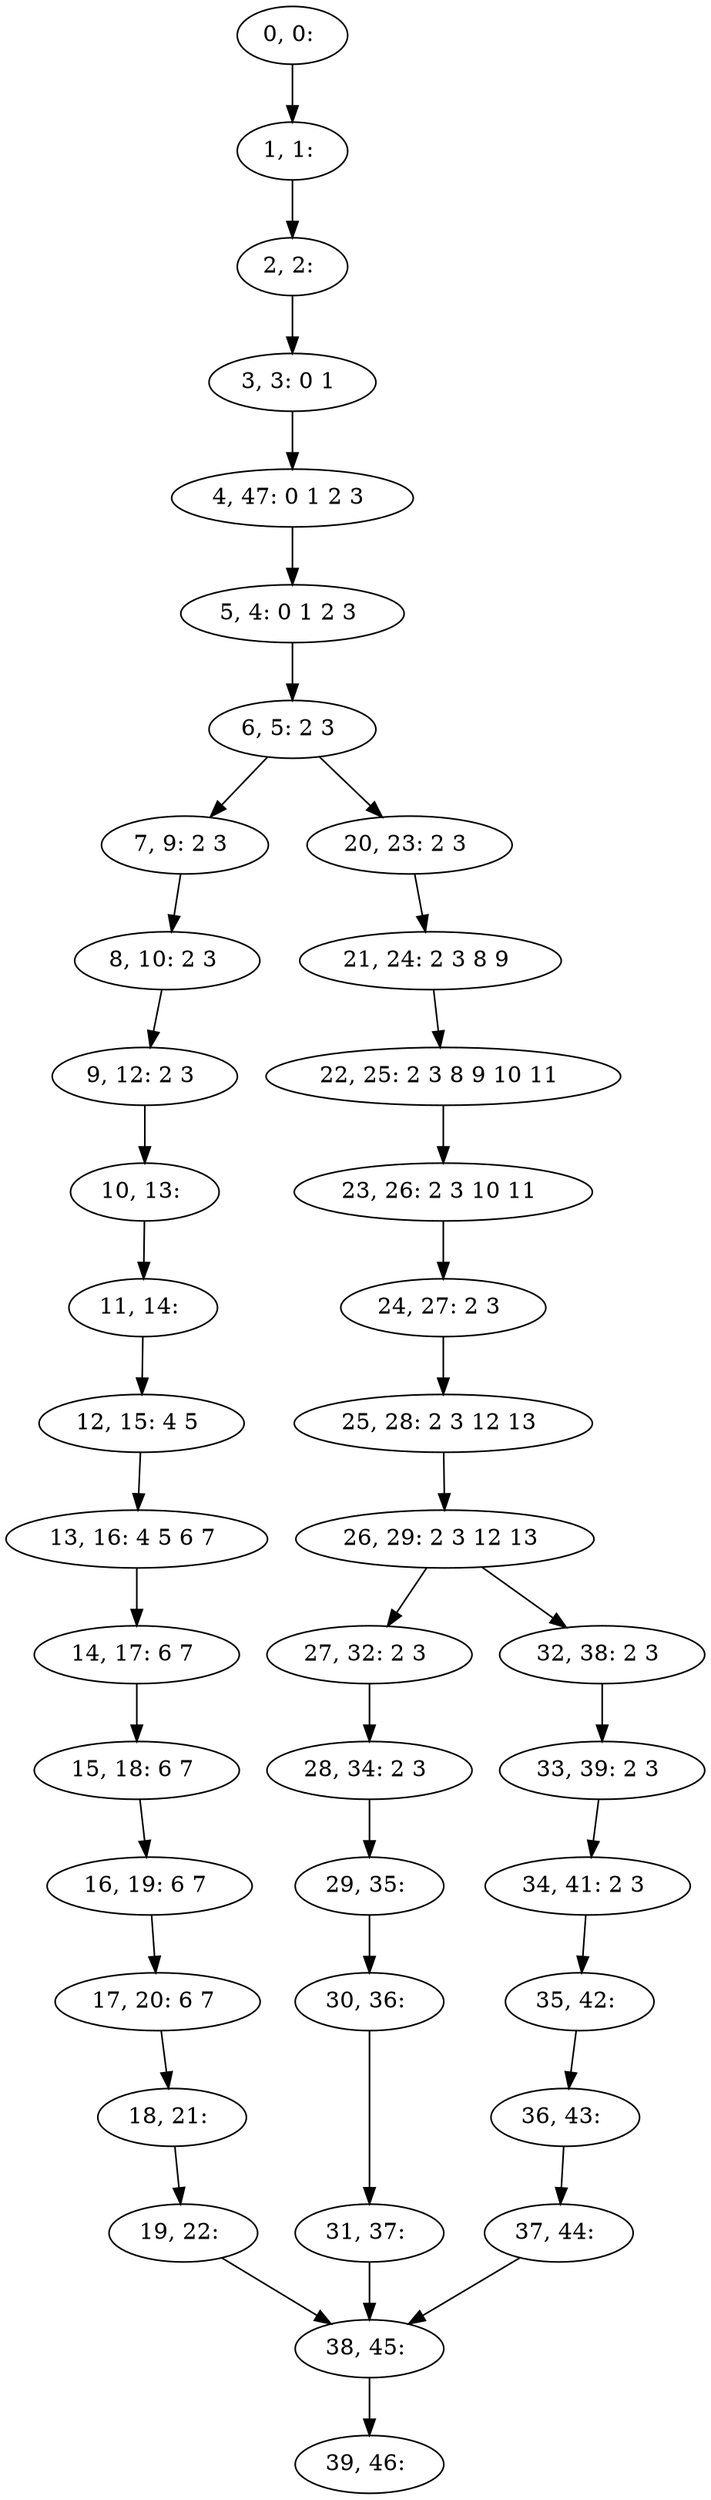digraph G {
0[label="0, 0: "];
1[label="1, 1: "];
2[label="2, 2: "];
3[label="3, 3: 0 1 "];
4[label="4, 47: 0 1 2 3 "];
5[label="5, 4: 0 1 2 3 "];
6[label="6, 5: 2 3 "];
7[label="7, 9: 2 3 "];
8[label="8, 10: 2 3 "];
9[label="9, 12: 2 3 "];
10[label="10, 13: "];
11[label="11, 14: "];
12[label="12, 15: 4 5 "];
13[label="13, 16: 4 5 6 7 "];
14[label="14, 17: 6 7 "];
15[label="15, 18: 6 7 "];
16[label="16, 19: 6 7 "];
17[label="17, 20: 6 7 "];
18[label="18, 21: "];
19[label="19, 22: "];
20[label="20, 23: 2 3 "];
21[label="21, 24: 2 3 8 9 "];
22[label="22, 25: 2 3 8 9 10 11 "];
23[label="23, 26: 2 3 10 11 "];
24[label="24, 27: 2 3 "];
25[label="25, 28: 2 3 12 13 "];
26[label="26, 29: 2 3 12 13 "];
27[label="27, 32: 2 3 "];
28[label="28, 34: 2 3 "];
29[label="29, 35: "];
30[label="30, 36: "];
31[label="31, 37: "];
32[label="32, 38: 2 3 "];
33[label="33, 39: 2 3 "];
34[label="34, 41: 2 3 "];
35[label="35, 42: "];
36[label="36, 43: "];
37[label="37, 44: "];
38[label="38, 45: "];
39[label="39, 46: "];
0->1 ;
1->2 ;
2->3 ;
3->4 ;
4->5 ;
5->6 ;
6->7 ;
6->20 ;
7->8 ;
8->9 ;
9->10 ;
10->11 ;
11->12 ;
12->13 ;
13->14 ;
14->15 ;
15->16 ;
16->17 ;
17->18 ;
18->19 ;
19->38 ;
20->21 ;
21->22 ;
22->23 ;
23->24 ;
24->25 ;
25->26 ;
26->27 ;
26->32 ;
27->28 ;
28->29 ;
29->30 ;
30->31 ;
31->38 ;
32->33 ;
33->34 ;
34->35 ;
35->36 ;
36->37 ;
37->38 ;
38->39 ;
}
